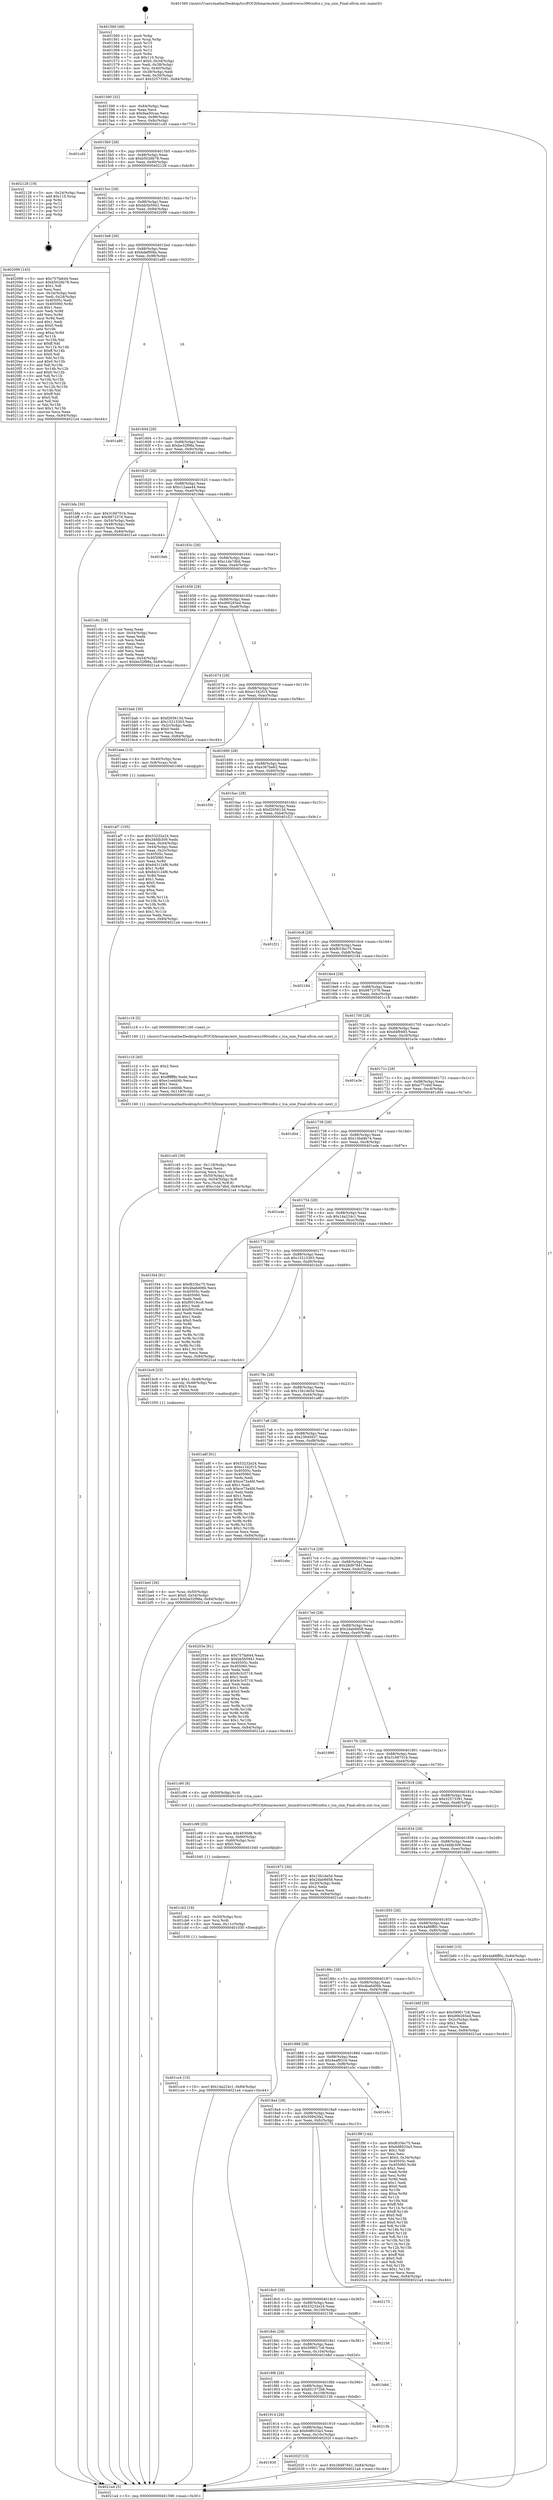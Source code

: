 digraph "0x401560" {
  label = "0x401560 (/mnt/c/Users/mathe/Desktop/tcc/POCII/binaries/extr_linuxdriverss390ciofcx.c_tca_size_Final-ollvm.out::main(0))"
  labelloc = "t"
  node[shape=record]

  Entry [label="",width=0.3,height=0.3,shape=circle,fillcolor=black,style=filled]
  "0x401590" [label="{
     0x401590 [32]\l
     | [instrs]\l
     &nbsp;&nbsp;0x401590 \<+6\>: mov -0x84(%rbp),%eax\l
     &nbsp;&nbsp;0x401596 \<+2\>: mov %eax,%ecx\l
     &nbsp;&nbsp;0x401598 \<+6\>: sub $0x9ae50cae,%ecx\l
     &nbsp;&nbsp;0x40159e \<+6\>: mov %eax,-0x88(%rbp)\l
     &nbsp;&nbsp;0x4015a4 \<+6\>: mov %ecx,-0x8c(%rbp)\l
     &nbsp;&nbsp;0x4015aa \<+6\>: je 0000000000401cd3 \<main+0x773\>\l
  }"]
  "0x401cd3" [label="{
     0x401cd3\l
  }", style=dashed]
  "0x4015b0" [label="{
     0x4015b0 [28]\l
     | [instrs]\l
     &nbsp;&nbsp;0x4015b0 \<+5\>: jmp 00000000004015b5 \<main+0x55\>\l
     &nbsp;&nbsp;0x4015b5 \<+6\>: mov -0x88(%rbp),%eax\l
     &nbsp;&nbsp;0x4015bb \<+5\>: sub $0xb5026b78,%eax\l
     &nbsp;&nbsp;0x4015c0 \<+6\>: mov %eax,-0x90(%rbp)\l
     &nbsp;&nbsp;0x4015c6 \<+6\>: je 0000000000402128 \<main+0xbc8\>\l
  }"]
  Exit [label="",width=0.3,height=0.3,shape=circle,fillcolor=black,style=filled,peripheries=2]
  "0x402128" [label="{
     0x402128 [19]\l
     | [instrs]\l
     &nbsp;&nbsp;0x402128 \<+3\>: mov -0x24(%rbp),%eax\l
     &nbsp;&nbsp;0x40212b \<+7\>: add $0x110,%rsp\l
     &nbsp;&nbsp;0x402132 \<+1\>: pop %rbx\l
     &nbsp;&nbsp;0x402133 \<+2\>: pop %r12\l
     &nbsp;&nbsp;0x402135 \<+2\>: pop %r14\l
     &nbsp;&nbsp;0x402137 \<+2\>: pop %r15\l
     &nbsp;&nbsp;0x402139 \<+1\>: pop %rbp\l
     &nbsp;&nbsp;0x40213a \<+1\>: ret\l
  }"]
  "0x4015cc" [label="{
     0x4015cc [28]\l
     | [instrs]\l
     &nbsp;&nbsp;0x4015cc \<+5\>: jmp 00000000004015d1 \<main+0x71\>\l
     &nbsp;&nbsp;0x4015d1 \<+6\>: mov -0x88(%rbp),%eax\l
     &nbsp;&nbsp;0x4015d7 \<+5\>: sub $0xbb5b5941,%eax\l
     &nbsp;&nbsp;0x4015dc \<+6\>: mov %eax,-0x94(%rbp)\l
     &nbsp;&nbsp;0x4015e2 \<+6\>: je 0000000000402099 \<main+0xb39\>\l
  }"]
  "0x401930" [label="{
     0x401930\l
  }", style=dashed]
  "0x402099" [label="{
     0x402099 [143]\l
     | [instrs]\l
     &nbsp;&nbsp;0x402099 \<+5\>: mov $0x757fa644,%eax\l
     &nbsp;&nbsp;0x40209e \<+5\>: mov $0xb5026b78,%ecx\l
     &nbsp;&nbsp;0x4020a3 \<+2\>: mov $0x1,%dl\l
     &nbsp;&nbsp;0x4020a5 \<+2\>: xor %esi,%esi\l
     &nbsp;&nbsp;0x4020a7 \<+3\>: mov -0x34(%rbp),%edi\l
     &nbsp;&nbsp;0x4020aa \<+3\>: mov %edi,-0x24(%rbp)\l
     &nbsp;&nbsp;0x4020ad \<+7\>: mov 0x40505c,%edi\l
     &nbsp;&nbsp;0x4020b4 \<+8\>: mov 0x405060,%r8d\l
     &nbsp;&nbsp;0x4020bc \<+3\>: sub $0x1,%esi\l
     &nbsp;&nbsp;0x4020bf \<+3\>: mov %edi,%r9d\l
     &nbsp;&nbsp;0x4020c2 \<+3\>: add %esi,%r9d\l
     &nbsp;&nbsp;0x4020c5 \<+4\>: imul %r9d,%edi\l
     &nbsp;&nbsp;0x4020c9 \<+3\>: and $0x1,%edi\l
     &nbsp;&nbsp;0x4020cc \<+3\>: cmp $0x0,%edi\l
     &nbsp;&nbsp;0x4020cf \<+4\>: sete %r10b\l
     &nbsp;&nbsp;0x4020d3 \<+4\>: cmp $0xa,%r8d\l
     &nbsp;&nbsp;0x4020d7 \<+4\>: setl %r11b\l
     &nbsp;&nbsp;0x4020db \<+3\>: mov %r10b,%bl\l
     &nbsp;&nbsp;0x4020de \<+3\>: xor $0xff,%bl\l
     &nbsp;&nbsp;0x4020e1 \<+3\>: mov %r11b,%r14b\l
     &nbsp;&nbsp;0x4020e4 \<+4\>: xor $0xff,%r14b\l
     &nbsp;&nbsp;0x4020e8 \<+3\>: xor $0x0,%dl\l
     &nbsp;&nbsp;0x4020eb \<+3\>: mov %bl,%r15b\l
     &nbsp;&nbsp;0x4020ee \<+4\>: and $0x0,%r15b\l
     &nbsp;&nbsp;0x4020f2 \<+3\>: and %dl,%r10b\l
     &nbsp;&nbsp;0x4020f5 \<+3\>: mov %r14b,%r12b\l
     &nbsp;&nbsp;0x4020f8 \<+4\>: and $0x0,%r12b\l
     &nbsp;&nbsp;0x4020fc \<+3\>: and %dl,%r11b\l
     &nbsp;&nbsp;0x4020ff \<+3\>: or %r10b,%r15b\l
     &nbsp;&nbsp;0x402102 \<+3\>: or %r11b,%r12b\l
     &nbsp;&nbsp;0x402105 \<+3\>: xor %r12b,%r15b\l
     &nbsp;&nbsp;0x402108 \<+3\>: or %r14b,%bl\l
     &nbsp;&nbsp;0x40210b \<+3\>: xor $0xff,%bl\l
     &nbsp;&nbsp;0x40210e \<+3\>: or $0x0,%dl\l
     &nbsp;&nbsp;0x402111 \<+2\>: and %dl,%bl\l
     &nbsp;&nbsp;0x402113 \<+3\>: or %bl,%r15b\l
     &nbsp;&nbsp;0x402116 \<+4\>: test $0x1,%r15b\l
     &nbsp;&nbsp;0x40211a \<+3\>: cmovne %ecx,%eax\l
     &nbsp;&nbsp;0x40211d \<+6\>: mov %eax,-0x84(%rbp)\l
     &nbsp;&nbsp;0x402123 \<+5\>: jmp 00000000004021a4 \<main+0xc44\>\l
  }"]
  "0x4015e8" [label="{
     0x4015e8 [28]\l
     | [instrs]\l
     &nbsp;&nbsp;0x4015e8 \<+5\>: jmp 00000000004015ed \<main+0x8d\>\l
     &nbsp;&nbsp;0x4015ed \<+6\>: mov -0x88(%rbp),%eax\l
     &nbsp;&nbsp;0x4015f3 \<+5\>: sub $0xbdef908a,%eax\l
     &nbsp;&nbsp;0x4015f8 \<+6\>: mov %eax,-0x98(%rbp)\l
     &nbsp;&nbsp;0x4015fe \<+6\>: je 0000000000401a80 \<main+0x520\>\l
  }"]
  "0x40202f" [label="{
     0x40202f [15]\l
     | [instrs]\l
     &nbsp;&nbsp;0x40202f \<+10\>: movl $0x28d97841,-0x84(%rbp)\l
     &nbsp;&nbsp;0x402039 \<+5\>: jmp 00000000004021a4 \<main+0xc44\>\l
  }"]
  "0x401a80" [label="{
     0x401a80\l
  }", style=dashed]
  "0x401604" [label="{
     0x401604 [28]\l
     | [instrs]\l
     &nbsp;&nbsp;0x401604 \<+5\>: jmp 0000000000401609 \<main+0xa9\>\l
     &nbsp;&nbsp;0x401609 \<+6\>: mov -0x88(%rbp),%eax\l
     &nbsp;&nbsp;0x40160f \<+5\>: sub $0xbe32f98a,%eax\l
     &nbsp;&nbsp;0x401614 \<+6\>: mov %eax,-0x9c(%rbp)\l
     &nbsp;&nbsp;0x40161a \<+6\>: je 0000000000401bfa \<main+0x69a\>\l
  }"]
  "0x401914" [label="{
     0x401914 [28]\l
     | [instrs]\l
     &nbsp;&nbsp;0x401914 \<+5\>: jmp 0000000000401919 \<main+0x3b9\>\l
     &nbsp;&nbsp;0x401919 \<+6\>: mov -0x88(%rbp),%eax\l
     &nbsp;&nbsp;0x40191f \<+5\>: sub $0x6d8033a3,%eax\l
     &nbsp;&nbsp;0x401924 \<+6\>: mov %eax,-0x10c(%rbp)\l
     &nbsp;&nbsp;0x40192a \<+6\>: je 000000000040202f \<main+0xacf\>\l
  }"]
  "0x401bfa" [label="{
     0x401bfa [30]\l
     | [instrs]\l
     &nbsp;&nbsp;0x401bfa \<+5\>: mov $0x3166701b,%eax\l
     &nbsp;&nbsp;0x401bff \<+5\>: mov $0x9872376,%ecx\l
     &nbsp;&nbsp;0x401c04 \<+3\>: mov -0x54(%rbp),%edx\l
     &nbsp;&nbsp;0x401c07 \<+3\>: cmp -0x48(%rbp),%edx\l
     &nbsp;&nbsp;0x401c0a \<+3\>: cmovl %ecx,%eax\l
     &nbsp;&nbsp;0x401c0d \<+6\>: mov %eax,-0x84(%rbp)\l
     &nbsp;&nbsp;0x401c13 \<+5\>: jmp 00000000004021a4 \<main+0xc44\>\l
  }"]
  "0x401620" [label="{
     0x401620 [28]\l
     | [instrs]\l
     &nbsp;&nbsp;0x401620 \<+5\>: jmp 0000000000401625 \<main+0xc5\>\l
     &nbsp;&nbsp;0x401625 \<+6\>: mov -0x88(%rbp),%eax\l
     &nbsp;&nbsp;0x40162b \<+5\>: sub $0xc12aaa44,%eax\l
     &nbsp;&nbsp;0x401630 \<+6\>: mov %eax,-0xa0(%rbp)\l
     &nbsp;&nbsp;0x401636 \<+6\>: je 00000000004019eb \<main+0x48b\>\l
  }"]
  "0x40213b" [label="{
     0x40213b\l
  }", style=dashed]
  "0x4019eb" [label="{
     0x4019eb\l
  }", style=dashed]
  "0x40163c" [label="{
     0x40163c [28]\l
     | [instrs]\l
     &nbsp;&nbsp;0x40163c \<+5\>: jmp 0000000000401641 \<main+0xe1\>\l
     &nbsp;&nbsp;0x401641 \<+6\>: mov -0x88(%rbp),%eax\l
     &nbsp;&nbsp;0x401647 \<+5\>: sub $0xc1da7dbd,%eax\l
     &nbsp;&nbsp;0x40164c \<+6\>: mov %eax,-0xa4(%rbp)\l
     &nbsp;&nbsp;0x401652 \<+6\>: je 0000000000401c6c \<main+0x70c\>\l
  }"]
  "0x4018f8" [label="{
     0x4018f8 [28]\l
     | [instrs]\l
     &nbsp;&nbsp;0x4018f8 \<+5\>: jmp 00000000004018fd \<main+0x39d\>\l
     &nbsp;&nbsp;0x4018fd \<+6\>: mov -0x88(%rbp),%eax\l
     &nbsp;&nbsp;0x401903 \<+5\>: sub $0x651572b6,%eax\l
     &nbsp;&nbsp;0x401908 \<+6\>: mov %eax,-0x108(%rbp)\l
     &nbsp;&nbsp;0x40190e \<+6\>: je 000000000040213b \<main+0xbdb\>\l
  }"]
  "0x401c6c" [label="{
     0x401c6c [36]\l
     | [instrs]\l
     &nbsp;&nbsp;0x401c6c \<+2\>: xor %eax,%eax\l
     &nbsp;&nbsp;0x401c6e \<+3\>: mov -0x54(%rbp),%ecx\l
     &nbsp;&nbsp;0x401c71 \<+2\>: mov %eax,%edx\l
     &nbsp;&nbsp;0x401c73 \<+2\>: sub %ecx,%edx\l
     &nbsp;&nbsp;0x401c75 \<+2\>: mov %eax,%ecx\l
     &nbsp;&nbsp;0x401c77 \<+3\>: sub $0x1,%ecx\l
     &nbsp;&nbsp;0x401c7a \<+2\>: add %ecx,%edx\l
     &nbsp;&nbsp;0x401c7c \<+2\>: sub %edx,%eax\l
     &nbsp;&nbsp;0x401c7e \<+3\>: mov %eax,-0x54(%rbp)\l
     &nbsp;&nbsp;0x401c81 \<+10\>: movl $0xbe32f98a,-0x84(%rbp)\l
     &nbsp;&nbsp;0x401c8b \<+5\>: jmp 00000000004021a4 \<main+0xc44\>\l
  }"]
  "0x401658" [label="{
     0x401658 [28]\l
     | [instrs]\l
     &nbsp;&nbsp;0x401658 \<+5\>: jmp 000000000040165d \<main+0xfd\>\l
     &nbsp;&nbsp;0x40165d \<+6\>: mov -0x88(%rbp),%eax\l
     &nbsp;&nbsp;0x401663 \<+5\>: sub $0xd66265ed,%eax\l
     &nbsp;&nbsp;0x401668 \<+6\>: mov %eax,-0xa8(%rbp)\l
     &nbsp;&nbsp;0x40166e \<+6\>: je 0000000000401bab \<main+0x64b\>\l
  }"]
  "0x401b8d" [label="{
     0x401b8d\l
  }", style=dashed]
  "0x401bab" [label="{
     0x401bab [30]\l
     | [instrs]\l
     &nbsp;&nbsp;0x401bab \<+5\>: mov $0xf265613d,%eax\l
     &nbsp;&nbsp;0x401bb0 \<+5\>: mov $0x15215303,%ecx\l
     &nbsp;&nbsp;0x401bb5 \<+3\>: mov -0x2c(%rbp),%edx\l
     &nbsp;&nbsp;0x401bb8 \<+3\>: cmp $0x0,%edx\l
     &nbsp;&nbsp;0x401bbb \<+3\>: cmove %ecx,%eax\l
     &nbsp;&nbsp;0x401bbe \<+6\>: mov %eax,-0x84(%rbp)\l
     &nbsp;&nbsp;0x401bc4 \<+5\>: jmp 00000000004021a4 \<main+0xc44\>\l
  }"]
  "0x401674" [label="{
     0x401674 [28]\l
     | [instrs]\l
     &nbsp;&nbsp;0x401674 \<+5\>: jmp 0000000000401679 \<main+0x119\>\l
     &nbsp;&nbsp;0x401679 \<+6\>: mov -0x88(%rbp),%eax\l
     &nbsp;&nbsp;0x40167f \<+5\>: sub $0xe1342f15,%eax\l
     &nbsp;&nbsp;0x401684 \<+6\>: mov %eax,-0xac(%rbp)\l
     &nbsp;&nbsp;0x40168a \<+6\>: je 0000000000401aea \<main+0x58a\>\l
  }"]
  "0x4018dc" [label="{
     0x4018dc [28]\l
     | [instrs]\l
     &nbsp;&nbsp;0x4018dc \<+5\>: jmp 00000000004018e1 \<main+0x381\>\l
     &nbsp;&nbsp;0x4018e1 \<+6\>: mov -0x88(%rbp),%eax\l
     &nbsp;&nbsp;0x4018e7 \<+5\>: sub $0x599017c8,%eax\l
     &nbsp;&nbsp;0x4018ec \<+6\>: mov %eax,-0x104(%rbp)\l
     &nbsp;&nbsp;0x4018f2 \<+6\>: je 0000000000401b8d \<main+0x62d\>\l
  }"]
  "0x401aea" [label="{
     0x401aea [13]\l
     | [instrs]\l
     &nbsp;&nbsp;0x401aea \<+4\>: mov -0x40(%rbp),%rax\l
     &nbsp;&nbsp;0x401aee \<+4\>: mov 0x8(%rax),%rdi\l
     &nbsp;&nbsp;0x401af2 \<+5\>: call 0000000000401060 \<atoi@plt\>\l
     | [calls]\l
     &nbsp;&nbsp;0x401060 \{1\} (unknown)\l
  }"]
  "0x401690" [label="{
     0x401690 [28]\l
     | [instrs]\l
     &nbsp;&nbsp;0x401690 \<+5\>: jmp 0000000000401695 \<main+0x135\>\l
     &nbsp;&nbsp;0x401695 \<+6\>: mov -0x88(%rbp),%eax\l
     &nbsp;&nbsp;0x40169b \<+5\>: sub $0xe367be62,%eax\l
     &nbsp;&nbsp;0x4016a0 \<+6\>: mov %eax,-0xb0(%rbp)\l
     &nbsp;&nbsp;0x4016a6 \<+6\>: je 0000000000401f30 \<main+0x9d0\>\l
  }"]
  "0x402156" [label="{
     0x402156\l
  }", style=dashed]
  "0x401f30" [label="{
     0x401f30\l
  }", style=dashed]
  "0x4016ac" [label="{
     0x4016ac [28]\l
     | [instrs]\l
     &nbsp;&nbsp;0x4016ac \<+5\>: jmp 00000000004016b1 \<main+0x151\>\l
     &nbsp;&nbsp;0x4016b1 \<+6\>: mov -0x88(%rbp),%eax\l
     &nbsp;&nbsp;0x4016b7 \<+5\>: sub $0xf265613d,%eax\l
     &nbsp;&nbsp;0x4016bc \<+6\>: mov %eax,-0xb4(%rbp)\l
     &nbsp;&nbsp;0x4016c2 \<+6\>: je 0000000000401f21 \<main+0x9c1\>\l
  }"]
  "0x4018c0" [label="{
     0x4018c0 [28]\l
     | [instrs]\l
     &nbsp;&nbsp;0x4018c0 \<+5\>: jmp 00000000004018c5 \<main+0x365\>\l
     &nbsp;&nbsp;0x4018c5 \<+6\>: mov -0x88(%rbp),%eax\l
     &nbsp;&nbsp;0x4018cb \<+5\>: sub $0x53232e24,%eax\l
     &nbsp;&nbsp;0x4018d0 \<+6\>: mov %eax,-0x100(%rbp)\l
     &nbsp;&nbsp;0x4018d6 \<+6\>: je 0000000000402156 \<main+0xbf6\>\l
  }"]
  "0x401f21" [label="{
     0x401f21\l
  }", style=dashed]
  "0x4016c8" [label="{
     0x4016c8 [28]\l
     | [instrs]\l
     &nbsp;&nbsp;0x4016c8 \<+5\>: jmp 00000000004016cd \<main+0x16d\>\l
     &nbsp;&nbsp;0x4016cd \<+6\>: mov -0x88(%rbp),%eax\l
     &nbsp;&nbsp;0x4016d3 \<+5\>: sub $0xf633bc75,%eax\l
     &nbsp;&nbsp;0x4016d8 \<+6\>: mov %eax,-0xb8(%rbp)\l
     &nbsp;&nbsp;0x4016de \<+6\>: je 0000000000402184 \<main+0xc24\>\l
  }"]
  "0x402175" [label="{
     0x402175\l
  }", style=dashed]
  "0x402184" [label="{
     0x402184\l
  }", style=dashed]
  "0x4016e4" [label="{
     0x4016e4 [28]\l
     | [instrs]\l
     &nbsp;&nbsp;0x4016e4 \<+5\>: jmp 00000000004016e9 \<main+0x189\>\l
     &nbsp;&nbsp;0x4016e9 \<+6\>: mov -0x88(%rbp),%eax\l
     &nbsp;&nbsp;0x4016ef \<+5\>: sub $0x9872376,%eax\l
     &nbsp;&nbsp;0x4016f4 \<+6\>: mov %eax,-0xbc(%rbp)\l
     &nbsp;&nbsp;0x4016fa \<+6\>: je 0000000000401c18 \<main+0x6b8\>\l
  }"]
  "0x4018a4" [label="{
     0x4018a4 [28]\l
     | [instrs]\l
     &nbsp;&nbsp;0x4018a4 \<+5\>: jmp 00000000004018a9 \<main+0x349\>\l
     &nbsp;&nbsp;0x4018a9 \<+6\>: mov -0x88(%rbp),%eax\l
     &nbsp;&nbsp;0x4018af \<+5\>: sub $0x50942fa2,%eax\l
     &nbsp;&nbsp;0x4018b4 \<+6\>: mov %eax,-0xfc(%rbp)\l
     &nbsp;&nbsp;0x4018ba \<+6\>: je 0000000000402175 \<main+0xc15\>\l
  }"]
  "0x401c18" [label="{
     0x401c18 [5]\l
     | [instrs]\l
     &nbsp;&nbsp;0x401c18 \<+5\>: call 0000000000401160 \<next_i\>\l
     | [calls]\l
     &nbsp;&nbsp;0x401160 \{1\} (/mnt/c/Users/mathe/Desktop/tcc/POCII/binaries/extr_linuxdriverss390ciofcx.c_tca_size_Final-ollvm.out::next_i)\l
  }"]
  "0x401700" [label="{
     0x401700 [28]\l
     | [instrs]\l
     &nbsp;&nbsp;0x401700 \<+5\>: jmp 0000000000401705 \<main+0x1a5\>\l
     &nbsp;&nbsp;0x401705 \<+6\>: mov -0x88(%rbp),%eax\l
     &nbsp;&nbsp;0x40170b \<+5\>: sub $0xd4f9493,%eax\l
     &nbsp;&nbsp;0x401710 \<+6\>: mov %eax,-0xc0(%rbp)\l
     &nbsp;&nbsp;0x401716 \<+6\>: je 0000000000401e3e \<main+0x8de\>\l
  }"]
  "0x401e5c" [label="{
     0x401e5c\l
  }", style=dashed]
  "0x401e3e" [label="{
     0x401e3e\l
  }", style=dashed]
  "0x40171c" [label="{
     0x40171c [28]\l
     | [instrs]\l
     &nbsp;&nbsp;0x40171c \<+5\>: jmp 0000000000401721 \<main+0x1c1\>\l
     &nbsp;&nbsp;0x401721 \<+6\>: mov -0x88(%rbp),%eax\l
     &nbsp;&nbsp;0x401727 \<+5\>: sub $0xe77c4bf,%eax\l
     &nbsp;&nbsp;0x40172c \<+6\>: mov %eax,-0xc4(%rbp)\l
     &nbsp;&nbsp;0x401732 \<+6\>: je 0000000000401d04 \<main+0x7a4\>\l
  }"]
  "0x401888" [label="{
     0x401888 [28]\l
     | [instrs]\l
     &nbsp;&nbsp;0x401888 \<+5\>: jmp 000000000040188d \<main+0x32d\>\l
     &nbsp;&nbsp;0x40188d \<+6\>: mov -0x88(%rbp),%eax\l
     &nbsp;&nbsp;0x401893 \<+5\>: sub $0x4eaf9316,%eax\l
     &nbsp;&nbsp;0x401898 \<+6\>: mov %eax,-0xf8(%rbp)\l
     &nbsp;&nbsp;0x40189e \<+6\>: je 0000000000401e5c \<main+0x8fc\>\l
  }"]
  "0x401d04" [label="{
     0x401d04\l
  }", style=dashed]
  "0x401738" [label="{
     0x401738 [28]\l
     | [instrs]\l
     &nbsp;&nbsp;0x401738 \<+5\>: jmp 000000000040173d \<main+0x1dd\>\l
     &nbsp;&nbsp;0x40173d \<+6\>: mov -0x88(%rbp),%eax\l
     &nbsp;&nbsp;0x401743 \<+5\>: sub $0x13bd4b74,%eax\l
     &nbsp;&nbsp;0x401748 \<+6\>: mov %eax,-0xc8(%rbp)\l
     &nbsp;&nbsp;0x40174e \<+6\>: je 0000000000401ede \<main+0x97e\>\l
  }"]
  "0x401f9f" [label="{
     0x401f9f [144]\l
     | [instrs]\l
     &nbsp;&nbsp;0x401f9f \<+5\>: mov $0xf633bc75,%eax\l
     &nbsp;&nbsp;0x401fa4 \<+5\>: mov $0x6d8033a3,%ecx\l
     &nbsp;&nbsp;0x401fa9 \<+2\>: mov $0x1,%dl\l
     &nbsp;&nbsp;0x401fab \<+2\>: xor %esi,%esi\l
     &nbsp;&nbsp;0x401fad \<+7\>: movl $0x0,-0x34(%rbp)\l
     &nbsp;&nbsp;0x401fb4 \<+7\>: mov 0x40505c,%edi\l
     &nbsp;&nbsp;0x401fbb \<+8\>: mov 0x405060,%r8d\l
     &nbsp;&nbsp;0x401fc3 \<+3\>: sub $0x1,%esi\l
     &nbsp;&nbsp;0x401fc6 \<+3\>: mov %edi,%r9d\l
     &nbsp;&nbsp;0x401fc9 \<+3\>: add %esi,%r9d\l
     &nbsp;&nbsp;0x401fcc \<+4\>: imul %r9d,%edi\l
     &nbsp;&nbsp;0x401fd0 \<+3\>: and $0x1,%edi\l
     &nbsp;&nbsp;0x401fd3 \<+3\>: cmp $0x0,%edi\l
     &nbsp;&nbsp;0x401fd6 \<+4\>: sete %r10b\l
     &nbsp;&nbsp;0x401fda \<+4\>: cmp $0xa,%r8d\l
     &nbsp;&nbsp;0x401fde \<+4\>: setl %r11b\l
     &nbsp;&nbsp;0x401fe2 \<+3\>: mov %r10b,%bl\l
     &nbsp;&nbsp;0x401fe5 \<+3\>: xor $0xff,%bl\l
     &nbsp;&nbsp;0x401fe8 \<+3\>: mov %r11b,%r14b\l
     &nbsp;&nbsp;0x401feb \<+4\>: xor $0xff,%r14b\l
     &nbsp;&nbsp;0x401fef \<+3\>: xor $0x0,%dl\l
     &nbsp;&nbsp;0x401ff2 \<+3\>: mov %bl,%r15b\l
     &nbsp;&nbsp;0x401ff5 \<+4\>: and $0x0,%r15b\l
     &nbsp;&nbsp;0x401ff9 \<+3\>: and %dl,%r10b\l
     &nbsp;&nbsp;0x401ffc \<+3\>: mov %r14b,%r12b\l
     &nbsp;&nbsp;0x401fff \<+4\>: and $0x0,%r12b\l
     &nbsp;&nbsp;0x402003 \<+3\>: and %dl,%r11b\l
     &nbsp;&nbsp;0x402006 \<+3\>: or %r10b,%r15b\l
     &nbsp;&nbsp;0x402009 \<+3\>: or %r11b,%r12b\l
     &nbsp;&nbsp;0x40200c \<+3\>: xor %r12b,%r15b\l
     &nbsp;&nbsp;0x40200f \<+3\>: or %r14b,%bl\l
     &nbsp;&nbsp;0x402012 \<+3\>: xor $0xff,%bl\l
     &nbsp;&nbsp;0x402015 \<+3\>: or $0x0,%dl\l
     &nbsp;&nbsp;0x402018 \<+2\>: and %dl,%bl\l
     &nbsp;&nbsp;0x40201a \<+3\>: or %bl,%r15b\l
     &nbsp;&nbsp;0x40201d \<+4\>: test $0x1,%r15b\l
     &nbsp;&nbsp;0x402021 \<+3\>: cmovne %ecx,%eax\l
     &nbsp;&nbsp;0x402024 \<+6\>: mov %eax,-0x84(%rbp)\l
     &nbsp;&nbsp;0x40202a \<+5\>: jmp 00000000004021a4 \<main+0xc44\>\l
  }"]
  "0x401ede" [label="{
     0x401ede\l
  }", style=dashed]
  "0x401754" [label="{
     0x401754 [28]\l
     | [instrs]\l
     &nbsp;&nbsp;0x401754 \<+5\>: jmp 0000000000401759 \<main+0x1f9\>\l
     &nbsp;&nbsp;0x401759 \<+6\>: mov -0x88(%rbp),%eax\l
     &nbsp;&nbsp;0x40175f \<+5\>: sub $0x14a224c1,%eax\l
     &nbsp;&nbsp;0x401764 \<+6\>: mov %eax,-0xcc(%rbp)\l
     &nbsp;&nbsp;0x40176a \<+6\>: je 0000000000401f44 \<main+0x9e4\>\l
  }"]
  "0x401cc4" [label="{
     0x401cc4 [15]\l
     | [instrs]\l
     &nbsp;&nbsp;0x401cc4 \<+10\>: movl $0x14a224c1,-0x84(%rbp)\l
     &nbsp;&nbsp;0x401cce \<+5\>: jmp 00000000004021a4 \<main+0xc44\>\l
  }"]
  "0x401f44" [label="{
     0x401f44 [91]\l
     | [instrs]\l
     &nbsp;&nbsp;0x401f44 \<+5\>: mov $0xf633bc75,%eax\l
     &nbsp;&nbsp;0x401f49 \<+5\>: mov $0x4ba6d06b,%ecx\l
     &nbsp;&nbsp;0x401f4e \<+7\>: mov 0x40505c,%edx\l
     &nbsp;&nbsp;0x401f55 \<+7\>: mov 0x405060,%esi\l
     &nbsp;&nbsp;0x401f5c \<+2\>: mov %edx,%edi\l
     &nbsp;&nbsp;0x401f5e \<+6\>: sub $0xf0019cc8,%edi\l
     &nbsp;&nbsp;0x401f64 \<+3\>: sub $0x1,%edi\l
     &nbsp;&nbsp;0x401f67 \<+6\>: add $0xf0019cc8,%edi\l
     &nbsp;&nbsp;0x401f6d \<+3\>: imul %edi,%edx\l
     &nbsp;&nbsp;0x401f70 \<+3\>: and $0x1,%edx\l
     &nbsp;&nbsp;0x401f73 \<+3\>: cmp $0x0,%edx\l
     &nbsp;&nbsp;0x401f76 \<+4\>: sete %r8b\l
     &nbsp;&nbsp;0x401f7a \<+3\>: cmp $0xa,%esi\l
     &nbsp;&nbsp;0x401f7d \<+4\>: setl %r9b\l
     &nbsp;&nbsp;0x401f81 \<+3\>: mov %r8b,%r10b\l
     &nbsp;&nbsp;0x401f84 \<+3\>: and %r9b,%r10b\l
     &nbsp;&nbsp;0x401f87 \<+3\>: xor %r9b,%r8b\l
     &nbsp;&nbsp;0x401f8a \<+3\>: or %r8b,%r10b\l
     &nbsp;&nbsp;0x401f8d \<+4\>: test $0x1,%r10b\l
     &nbsp;&nbsp;0x401f91 \<+3\>: cmovne %ecx,%eax\l
     &nbsp;&nbsp;0x401f94 \<+6\>: mov %eax,-0x84(%rbp)\l
     &nbsp;&nbsp;0x401f9a \<+5\>: jmp 00000000004021a4 \<main+0xc44\>\l
  }"]
  "0x401770" [label="{
     0x401770 [28]\l
     | [instrs]\l
     &nbsp;&nbsp;0x401770 \<+5\>: jmp 0000000000401775 \<main+0x215\>\l
     &nbsp;&nbsp;0x401775 \<+6\>: mov -0x88(%rbp),%eax\l
     &nbsp;&nbsp;0x40177b \<+5\>: sub $0x15215303,%eax\l
     &nbsp;&nbsp;0x401780 \<+6\>: mov %eax,-0xd0(%rbp)\l
     &nbsp;&nbsp;0x401786 \<+6\>: je 0000000000401bc9 \<main+0x669\>\l
  }"]
  "0x401cb2" [label="{
     0x401cb2 [18]\l
     | [instrs]\l
     &nbsp;&nbsp;0x401cb2 \<+4\>: mov -0x50(%rbp),%rsi\l
     &nbsp;&nbsp;0x401cb6 \<+3\>: mov %rsi,%rdi\l
     &nbsp;&nbsp;0x401cb9 \<+6\>: mov %eax,-0x11c(%rbp)\l
     &nbsp;&nbsp;0x401cbf \<+5\>: call 0000000000401030 \<free@plt\>\l
     | [calls]\l
     &nbsp;&nbsp;0x401030 \{1\} (unknown)\l
  }"]
  "0x401bc9" [label="{
     0x401bc9 [23]\l
     | [instrs]\l
     &nbsp;&nbsp;0x401bc9 \<+7\>: movl $0x1,-0x48(%rbp)\l
     &nbsp;&nbsp;0x401bd0 \<+4\>: movslq -0x48(%rbp),%rax\l
     &nbsp;&nbsp;0x401bd4 \<+4\>: shl $0x3,%rax\l
     &nbsp;&nbsp;0x401bd8 \<+3\>: mov %rax,%rdi\l
     &nbsp;&nbsp;0x401bdb \<+5\>: call 0000000000401050 \<malloc@plt\>\l
     | [calls]\l
     &nbsp;&nbsp;0x401050 \{1\} (unknown)\l
  }"]
  "0x40178c" [label="{
     0x40178c [28]\l
     | [instrs]\l
     &nbsp;&nbsp;0x40178c \<+5\>: jmp 0000000000401791 \<main+0x231\>\l
     &nbsp;&nbsp;0x401791 \<+6\>: mov -0x88(%rbp),%eax\l
     &nbsp;&nbsp;0x401797 \<+5\>: sub $0x15b1de5d,%eax\l
     &nbsp;&nbsp;0x40179c \<+6\>: mov %eax,-0xd4(%rbp)\l
     &nbsp;&nbsp;0x4017a2 \<+6\>: je 0000000000401a8f \<main+0x52f\>\l
  }"]
  "0x401c99" [label="{
     0x401c99 [25]\l
     | [instrs]\l
     &nbsp;&nbsp;0x401c99 \<+10\>: movabs $0x4030d6,%rdi\l
     &nbsp;&nbsp;0x401ca3 \<+4\>: mov %rax,-0x60(%rbp)\l
     &nbsp;&nbsp;0x401ca7 \<+4\>: mov -0x60(%rbp),%rsi\l
     &nbsp;&nbsp;0x401cab \<+2\>: mov $0x0,%al\l
     &nbsp;&nbsp;0x401cad \<+5\>: call 0000000000401040 \<printf@plt\>\l
     | [calls]\l
     &nbsp;&nbsp;0x401040 \{1\} (unknown)\l
  }"]
  "0x401a8f" [label="{
     0x401a8f [91]\l
     | [instrs]\l
     &nbsp;&nbsp;0x401a8f \<+5\>: mov $0x53232e24,%eax\l
     &nbsp;&nbsp;0x401a94 \<+5\>: mov $0xe1342f15,%ecx\l
     &nbsp;&nbsp;0x401a99 \<+7\>: mov 0x40505c,%edx\l
     &nbsp;&nbsp;0x401aa0 \<+7\>: mov 0x405060,%esi\l
     &nbsp;&nbsp;0x401aa7 \<+2\>: mov %edx,%edi\l
     &nbsp;&nbsp;0x401aa9 \<+6\>: add $0xce73a4fd,%edi\l
     &nbsp;&nbsp;0x401aaf \<+3\>: sub $0x1,%edi\l
     &nbsp;&nbsp;0x401ab2 \<+6\>: sub $0xce73a4fd,%edi\l
     &nbsp;&nbsp;0x401ab8 \<+3\>: imul %edi,%edx\l
     &nbsp;&nbsp;0x401abb \<+3\>: and $0x1,%edx\l
     &nbsp;&nbsp;0x401abe \<+3\>: cmp $0x0,%edx\l
     &nbsp;&nbsp;0x401ac1 \<+4\>: sete %r8b\l
     &nbsp;&nbsp;0x401ac5 \<+3\>: cmp $0xa,%esi\l
     &nbsp;&nbsp;0x401ac8 \<+4\>: setl %r9b\l
     &nbsp;&nbsp;0x401acc \<+3\>: mov %r8b,%r10b\l
     &nbsp;&nbsp;0x401acf \<+3\>: and %r9b,%r10b\l
     &nbsp;&nbsp;0x401ad2 \<+3\>: xor %r9b,%r8b\l
     &nbsp;&nbsp;0x401ad5 \<+3\>: or %r8b,%r10b\l
     &nbsp;&nbsp;0x401ad8 \<+4\>: test $0x1,%r10b\l
     &nbsp;&nbsp;0x401adc \<+3\>: cmovne %ecx,%eax\l
     &nbsp;&nbsp;0x401adf \<+6\>: mov %eax,-0x84(%rbp)\l
     &nbsp;&nbsp;0x401ae5 \<+5\>: jmp 00000000004021a4 \<main+0xc44\>\l
  }"]
  "0x4017a8" [label="{
     0x4017a8 [28]\l
     | [instrs]\l
     &nbsp;&nbsp;0x4017a8 \<+5\>: jmp 00000000004017ad \<main+0x24d\>\l
     &nbsp;&nbsp;0x4017ad \<+6\>: mov -0x88(%rbp),%eax\l
     &nbsp;&nbsp;0x4017b3 \<+5\>: sub $0x23840d37,%eax\l
     &nbsp;&nbsp;0x4017b8 \<+6\>: mov %eax,-0xd8(%rbp)\l
     &nbsp;&nbsp;0x4017be \<+6\>: je 0000000000401ebc \<main+0x95c\>\l
  }"]
  "0x401c45" [label="{
     0x401c45 [39]\l
     | [instrs]\l
     &nbsp;&nbsp;0x401c45 \<+6\>: mov -0x118(%rbp),%ecx\l
     &nbsp;&nbsp;0x401c4b \<+3\>: imul %eax,%ecx\l
     &nbsp;&nbsp;0x401c4e \<+3\>: movslq %ecx,%rsi\l
     &nbsp;&nbsp;0x401c51 \<+4\>: mov -0x50(%rbp),%rdi\l
     &nbsp;&nbsp;0x401c55 \<+4\>: movslq -0x54(%rbp),%r8\l
     &nbsp;&nbsp;0x401c59 \<+4\>: mov %rsi,(%rdi,%r8,8)\l
     &nbsp;&nbsp;0x401c5d \<+10\>: movl $0xc1da7dbd,-0x84(%rbp)\l
     &nbsp;&nbsp;0x401c67 \<+5\>: jmp 00000000004021a4 \<main+0xc44\>\l
  }"]
  "0x401ebc" [label="{
     0x401ebc\l
  }", style=dashed]
  "0x4017c4" [label="{
     0x4017c4 [28]\l
     | [instrs]\l
     &nbsp;&nbsp;0x4017c4 \<+5\>: jmp 00000000004017c9 \<main+0x269\>\l
     &nbsp;&nbsp;0x4017c9 \<+6\>: mov -0x88(%rbp),%eax\l
     &nbsp;&nbsp;0x4017cf \<+5\>: sub $0x28d97841,%eax\l
     &nbsp;&nbsp;0x4017d4 \<+6\>: mov %eax,-0xdc(%rbp)\l
     &nbsp;&nbsp;0x4017da \<+6\>: je 000000000040203e \<main+0xade\>\l
  }"]
  "0x401c1d" [label="{
     0x401c1d [40]\l
     | [instrs]\l
     &nbsp;&nbsp;0x401c1d \<+5\>: mov $0x2,%ecx\l
     &nbsp;&nbsp;0x401c22 \<+1\>: cltd\l
     &nbsp;&nbsp;0x401c23 \<+2\>: idiv %ecx\l
     &nbsp;&nbsp;0x401c25 \<+6\>: imul $0xfffffffe,%edx,%ecx\l
     &nbsp;&nbsp;0x401c2b \<+6\>: sub $0xe1cedd4b,%ecx\l
     &nbsp;&nbsp;0x401c31 \<+3\>: add $0x1,%ecx\l
     &nbsp;&nbsp;0x401c34 \<+6\>: add $0xe1cedd4b,%ecx\l
     &nbsp;&nbsp;0x401c3a \<+6\>: mov %ecx,-0x118(%rbp)\l
     &nbsp;&nbsp;0x401c40 \<+5\>: call 0000000000401160 \<next_i\>\l
     | [calls]\l
     &nbsp;&nbsp;0x401160 \{1\} (/mnt/c/Users/mathe/Desktop/tcc/POCII/binaries/extr_linuxdriverss390ciofcx.c_tca_size_Final-ollvm.out::next_i)\l
  }"]
  "0x40203e" [label="{
     0x40203e [91]\l
     | [instrs]\l
     &nbsp;&nbsp;0x40203e \<+5\>: mov $0x757fa644,%eax\l
     &nbsp;&nbsp;0x402043 \<+5\>: mov $0xbb5b5941,%ecx\l
     &nbsp;&nbsp;0x402048 \<+7\>: mov 0x40505c,%edx\l
     &nbsp;&nbsp;0x40204f \<+7\>: mov 0x405060,%esi\l
     &nbsp;&nbsp;0x402056 \<+2\>: mov %edx,%edi\l
     &nbsp;&nbsp;0x402058 \<+6\>: sub $0x9c3c5716,%edi\l
     &nbsp;&nbsp;0x40205e \<+3\>: sub $0x1,%edi\l
     &nbsp;&nbsp;0x402061 \<+6\>: add $0x9c3c5716,%edi\l
     &nbsp;&nbsp;0x402067 \<+3\>: imul %edi,%edx\l
     &nbsp;&nbsp;0x40206a \<+3\>: and $0x1,%edx\l
     &nbsp;&nbsp;0x40206d \<+3\>: cmp $0x0,%edx\l
     &nbsp;&nbsp;0x402070 \<+4\>: sete %r8b\l
     &nbsp;&nbsp;0x402074 \<+3\>: cmp $0xa,%esi\l
     &nbsp;&nbsp;0x402077 \<+4\>: setl %r9b\l
     &nbsp;&nbsp;0x40207b \<+3\>: mov %r8b,%r10b\l
     &nbsp;&nbsp;0x40207e \<+3\>: and %r9b,%r10b\l
     &nbsp;&nbsp;0x402081 \<+3\>: xor %r9b,%r8b\l
     &nbsp;&nbsp;0x402084 \<+3\>: or %r8b,%r10b\l
     &nbsp;&nbsp;0x402087 \<+4\>: test $0x1,%r10b\l
     &nbsp;&nbsp;0x40208b \<+3\>: cmovne %ecx,%eax\l
     &nbsp;&nbsp;0x40208e \<+6\>: mov %eax,-0x84(%rbp)\l
     &nbsp;&nbsp;0x402094 \<+5\>: jmp 00000000004021a4 \<main+0xc44\>\l
  }"]
  "0x4017e0" [label="{
     0x4017e0 [28]\l
     | [instrs]\l
     &nbsp;&nbsp;0x4017e0 \<+5\>: jmp 00000000004017e5 \<main+0x285\>\l
     &nbsp;&nbsp;0x4017e5 \<+6\>: mov -0x88(%rbp),%eax\l
     &nbsp;&nbsp;0x4017eb \<+5\>: sub $0x2dab9d58,%eax\l
     &nbsp;&nbsp;0x4017f0 \<+6\>: mov %eax,-0xe0(%rbp)\l
     &nbsp;&nbsp;0x4017f6 \<+6\>: je 0000000000401990 \<main+0x430\>\l
  }"]
  "0x401be0" [label="{
     0x401be0 [26]\l
     | [instrs]\l
     &nbsp;&nbsp;0x401be0 \<+4\>: mov %rax,-0x50(%rbp)\l
     &nbsp;&nbsp;0x401be4 \<+7\>: movl $0x0,-0x54(%rbp)\l
     &nbsp;&nbsp;0x401beb \<+10\>: movl $0xbe32f98a,-0x84(%rbp)\l
     &nbsp;&nbsp;0x401bf5 \<+5\>: jmp 00000000004021a4 \<main+0xc44\>\l
  }"]
  "0x401990" [label="{
     0x401990\l
  }", style=dashed]
  "0x4017fc" [label="{
     0x4017fc [28]\l
     | [instrs]\l
     &nbsp;&nbsp;0x4017fc \<+5\>: jmp 0000000000401801 \<main+0x2a1\>\l
     &nbsp;&nbsp;0x401801 \<+6\>: mov -0x88(%rbp),%eax\l
     &nbsp;&nbsp;0x401807 \<+5\>: sub $0x3166701b,%eax\l
     &nbsp;&nbsp;0x40180c \<+6\>: mov %eax,-0xe4(%rbp)\l
     &nbsp;&nbsp;0x401812 \<+6\>: je 0000000000401c90 \<main+0x730\>\l
  }"]
  "0x40186c" [label="{
     0x40186c [28]\l
     | [instrs]\l
     &nbsp;&nbsp;0x40186c \<+5\>: jmp 0000000000401871 \<main+0x311\>\l
     &nbsp;&nbsp;0x401871 \<+6\>: mov -0x88(%rbp),%eax\l
     &nbsp;&nbsp;0x401877 \<+5\>: sub $0x4ba6d06b,%eax\l
     &nbsp;&nbsp;0x40187c \<+6\>: mov %eax,-0xf4(%rbp)\l
     &nbsp;&nbsp;0x401882 \<+6\>: je 0000000000401f9f \<main+0xa3f\>\l
  }"]
  "0x401c90" [label="{
     0x401c90 [9]\l
     | [instrs]\l
     &nbsp;&nbsp;0x401c90 \<+4\>: mov -0x50(%rbp),%rdi\l
     &nbsp;&nbsp;0x401c94 \<+5\>: call 00000000004013c0 \<tca_size\>\l
     | [calls]\l
     &nbsp;&nbsp;0x4013c0 \{1\} (/mnt/c/Users/mathe/Desktop/tcc/POCII/binaries/extr_linuxdriverss390ciofcx.c_tca_size_Final-ollvm.out::tca_size)\l
  }"]
  "0x401818" [label="{
     0x401818 [28]\l
     | [instrs]\l
     &nbsp;&nbsp;0x401818 \<+5\>: jmp 000000000040181d \<main+0x2bd\>\l
     &nbsp;&nbsp;0x40181d \<+6\>: mov -0x88(%rbp),%eax\l
     &nbsp;&nbsp;0x401823 \<+5\>: sub $0x32573391,%eax\l
     &nbsp;&nbsp;0x401828 \<+6\>: mov %eax,-0xe8(%rbp)\l
     &nbsp;&nbsp;0x40182e \<+6\>: je 0000000000401972 \<main+0x412\>\l
  }"]
  "0x401b6f" [label="{
     0x401b6f [30]\l
     | [instrs]\l
     &nbsp;&nbsp;0x401b6f \<+5\>: mov $0x599017c8,%eax\l
     &nbsp;&nbsp;0x401b74 \<+5\>: mov $0xd66265ed,%ecx\l
     &nbsp;&nbsp;0x401b79 \<+3\>: mov -0x2c(%rbp),%edx\l
     &nbsp;&nbsp;0x401b7c \<+3\>: cmp $0x1,%edx\l
     &nbsp;&nbsp;0x401b7f \<+3\>: cmovl %ecx,%eax\l
     &nbsp;&nbsp;0x401b82 \<+6\>: mov %eax,-0x84(%rbp)\l
     &nbsp;&nbsp;0x401b88 \<+5\>: jmp 00000000004021a4 \<main+0xc44\>\l
  }"]
  "0x401972" [label="{
     0x401972 [30]\l
     | [instrs]\l
     &nbsp;&nbsp;0x401972 \<+5\>: mov $0x15b1de5d,%eax\l
     &nbsp;&nbsp;0x401977 \<+5\>: mov $0x2dab9d58,%ecx\l
     &nbsp;&nbsp;0x40197c \<+3\>: mov -0x30(%rbp),%edx\l
     &nbsp;&nbsp;0x40197f \<+3\>: cmp $0x2,%edx\l
     &nbsp;&nbsp;0x401982 \<+3\>: cmovne %ecx,%eax\l
     &nbsp;&nbsp;0x401985 \<+6\>: mov %eax,-0x84(%rbp)\l
     &nbsp;&nbsp;0x40198b \<+5\>: jmp 00000000004021a4 \<main+0xc44\>\l
  }"]
  "0x401834" [label="{
     0x401834 [28]\l
     | [instrs]\l
     &nbsp;&nbsp;0x401834 \<+5\>: jmp 0000000000401839 \<main+0x2d9\>\l
     &nbsp;&nbsp;0x401839 \<+6\>: mov -0x88(%rbp),%eax\l
     &nbsp;&nbsp;0x40183f \<+5\>: sub $0x34fdb309,%eax\l
     &nbsp;&nbsp;0x401844 \<+6\>: mov %eax,-0xec(%rbp)\l
     &nbsp;&nbsp;0x40184a \<+6\>: je 0000000000401b60 \<main+0x600\>\l
  }"]
  "0x4021a4" [label="{
     0x4021a4 [5]\l
     | [instrs]\l
     &nbsp;&nbsp;0x4021a4 \<+5\>: jmp 0000000000401590 \<main+0x30\>\l
  }"]
  "0x401560" [label="{
     0x401560 [48]\l
     | [instrs]\l
     &nbsp;&nbsp;0x401560 \<+1\>: push %rbp\l
     &nbsp;&nbsp;0x401561 \<+3\>: mov %rsp,%rbp\l
     &nbsp;&nbsp;0x401564 \<+2\>: push %r15\l
     &nbsp;&nbsp;0x401566 \<+2\>: push %r14\l
     &nbsp;&nbsp;0x401568 \<+2\>: push %r12\l
     &nbsp;&nbsp;0x40156a \<+1\>: push %rbx\l
     &nbsp;&nbsp;0x40156b \<+7\>: sub $0x110,%rsp\l
     &nbsp;&nbsp;0x401572 \<+7\>: movl $0x0,-0x34(%rbp)\l
     &nbsp;&nbsp;0x401579 \<+3\>: mov %edi,-0x38(%rbp)\l
     &nbsp;&nbsp;0x40157c \<+4\>: mov %rsi,-0x40(%rbp)\l
     &nbsp;&nbsp;0x401580 \<+3\>: mov -0x38(%rbp),%edi\l
     &nbsp;&nbsp;0x401583 \<+3\>: mov %edi,-0x30(%rbp)\l
     &nbsp;&nbsp;0x401586 \<+10\>: movl $0x32573391,-0x84(%rbp)\l
  }"]
  "0x401af7" [label="{
     0x401af7 [105]\l
     | [instrs]\l
     &nbsp;&nbsp;0x401af7 \<+5\>: mov $0x53232e24,%ecx\l
     &nbsp;&nbsp;0x401afc \<+5\>: mov $0x34fdb309,%edx\l
     &nbsp;&nbsp;0x401b01 \<+3\>: mov %eax,-0x44(%rbp)\l
     &nbsp;&nbsp;0x401b04 \<+3\>: mov -0x44(%rbp),%eax\l
     &nbsp;&nbsp;0x401b07 \<+3\>: mov %eax,-0x2c(%rbp)\l
     &nbsp;&nbsp;0x401b0a \<+7\>: mov 0x40505c,%eax\l
     &nbsp;&nbsp;0x401b11 \<+7\>: mov 0x405060,%esi\l
     &nbsp;&nbsp;0x401b18 \<+3\>: mov %eax,%r8d\l
     &nbsp;&nbsp;0x401b1b \<+7\>: add $0x643124f6,%r8d\l
     &nbsp;&nbsp;0x401b22 \<+4\>: sub $0x1,%r8d\l
     &nbsp;&nbsp;0x401b26 \<+7\>: sub $0x643124f6,%r8d\l
     &nbsp;&nbsp;0x401b2d \<+4\>: imul %r8d,%eax\l
     &nbsp;&nbsp;0x401b31 \<+3\>: and $0x1,%eax\l
     &nbsp;&nbsp;0x401b34 \<+3\>: cmp $0x0,%eax\l
     &nbsp;&nbsp;0x401b37 \<+4\>: sete %r9b\l
     &nbsp;&nbsp;0x401b3b \<+3\>: cmp $0xa,%esi\l
     &nbsp;&nbsp;0x401b3e \<+4\>: setl %r10b\l
     &nbsp;&nbsp;0x401b42 \<+3\>: mov %r9b,%r11b\l
     &nbsp;&nbsp;0x401b45 \<+3\>: and %r10b,%r11b\l
     &nbsp;&nbsp;0x401b48 \<+3\>: xor %r10b,%r9b\l
     &nbsp;&nbsp;0x401b4b \<+3\>: or %r9b,%r11b\l
     &nbsp;&nbsp;0x401b4e \<+4\>: test $0x1,%r11b\l
     &nbsp;&nbsp;0x401b52 \<+3\>: cmovne %edx,%ecx\l
     &nbsp;&nbsp;0x401b55 \<+6\>: mov %ecx,-0x84(%rbp)\l
     &nbsp;&nbsp;0x401b5b \<+5\>: jmp 00000000004021a4 \<main+0xc44\>\l
  }"]
  "0x401850" [label="{
     0x401850 [28]\l
     | [instrs]\l
     &nbsp;&nbsp;0x401850 \<+5\>: jmp 0000000000401855 \<main+0x2f5\>\l
     &nbsp;&nbsp;0x401855 \<+6\>: mov -0x88(%rbp),%eax\l
     &nbsp;&nbsp;0x40185b \<+5\>: sub $0x4a88ff0c,%eax\l
     &nbsp;&nbsp;0x401860 \<+6\>: mov %eax,-0xf0(%rbp)\l
     &nbsp;&nbsp;0x401866 \<+6\>: je 0000000000401b6f \<main+0x60f\>\l
  }"]
  "0x401b60" [label="{
     0x401b60 [15]\l
     | [instrs]\l
     &nbsp;&nbsp;0x401b60 \<+10\>: movl $0x4a88ff0c,-0x84(%rbp)\l
     &nbsp;&nbsp;0x401b6a \<+5\>: jmp 00000000004021a4 \<main+0xc44\>\l
  }"]
  Entry -> "0x401560" [label=" 1"]
  "0x401590" -> "0x401cd3" [label=" 0"]
  "0x401590" -> "0x4015b0" [label=" 18"]
  "0x402128" -> Exit [label=" 1"]
  "0x4015b0" -> "0x402128" [label=" 1"]
  "0x4015b0" -> "0x4015cc" [label=" 17"]
  "0x402099" -> "0x4021a4" [label=" 1"]
  "0x4015cc" -> "0x402099" [label=" 1"]
  "0x4015cc" -> "0x4015e8" [label=" 16"]
  "0x40203e" -> "0x4021a4" [label=" 1"]
  "0x4015e8" -> "0x401a80" [label=" 0"]
  "0x4015e8" -> "0x401604" [label=" 16"]
  "0x40202f" -> "0x4021a4" [label=" 1"]
  "0x401604" -> "0x401bfa" [label=" 2"]
  "0x401604" -> "0x401620" [label=" 14"]
  "0x401914" -> "0x40202f" [label=" 1"]
  "0x401620" -> "0x4019eb" [label=" 0"]
  "0x401620" -> "0x40163c" [label=" 14"]
  "0x401914" -> "0x401930" [label=" 0"]
  "0x40163c" -> "0x401c6c" [label=" 1"]
  "0x40163c" -> "0x401658" [label=" 13"]
  "0x4018f8" -> "0x40213b" [label=" 0"]
  "0x401658" -> "0x401bab" [label=" 1"]
  "0x401658" -> "0x401674" [label=" 12"]
  "0x4018f8" -> "0x401914" [label=" 1"]
  "0x401674" -> "0x401aea" [label=" 1"]
  "0x401674" -> "0x401690" [label=" 11"]
  "0x4018dc" -> "0x401b8d" [label=" 0"]
  "0x401690" -> "0x401f30" [label=" 0"]
  "0x401690" -> "0x4016ac" [label=" 11"]
  "0x4018dc" -> "0x4018f8" [label=" 1"]
  "0x4016ac" -> "0x401f21" [label=" 0"]
  "0x4016ac" -> "0x4016c8" [label=" 11"]
  "0x4018c0" -> "0x402156" [label=" 0"]
  "0x4016c8" -> "0x402184" [label=" 0"]
  "0x4016c8" -> "0x4016e4" [label=" 11"]
  "0x4018c0" -> "0x4018dc" [label=" 1"]
  "0x4016e4" -> "0x401c18" [label=" 1"]
  "0x4016e4" -> "0x401700" [label=" 10"]
  "0x4018a4" -> "0x402175" [label=" 0"]
  "0x401700" -> "0x401e3e" [label=" 0"]
  "0x401700" -> "0x40171c" [label=" 10"]
  "0x4018a4" -> "0x4018c0" [label=" 1"]
  "0x40171c" -> "0x401d04" [label=" 0"]
  "0x40171c" -> "0x401738" [label=" 10"]
  "0x401888" -> "0x401e5c" [label=" 0"]
  "0x401738" -> "0x401ede" [label=" 0"]
  "0x401738" -> "0x401754" [label=" 10"]
  "0x401888" -> "0x4018a4" [label=" 1"]
  "0x401754" -> "0x401f44" [label=" 1"]
  "0x401754" -> "0x401770" [label=" 9"]
  "0x40186c" -> "0x401888" [label=" 1"]
  "0x401770" -> "0x401bc9" [label=" 1"]
  "0x401770" -> "0x40178c" [label=" 8"]
  "0x40186c" -> "0x401f9f" [label=" 1"]
  "0x40178c" -> "0x401a8f" [label=" 1"]
  "0x40178c" -> "0x4017a8" [label=" 7"]
  "0x401f9f" -> "0x4021a4" [label=" 1"]
  "0x4017a8" -> "0x401ebc" [label=" 0"]
  "0x4017a8" -> "0x4017c4" [label=" 7"]
  "0x401f44" -> "0x4021a4" [label=" 1"]
  "0x4017c4" -> "0x40203e" [label=" 1"]
  "0x4017c4" -> "0x4017e0" [label=" 6"]
  "0x401cc4" -> "0x4021a4" [label=" 1"]
  "0x4017e0" -> "0x401990" [label=" 0"]
  "0x4017e0" -> "0x4017fc" [label=" 6"]
  "0x401cb2" -> "0x401cc4" [label=" 1"]
  "0x4017fc" -> "0x401c90" [label=" 1"]
  "0x4017fc" -> "0x401818" [label=" 5"]
  "0x401c99" -> "0x401cb2" [label=" 1"]
  "0x401818" -> "0x401972" [label=" 1"]
  "0x401818" -> "0x401834" [label=" 4"]
  "0x401972" -> "0x4021a4" [label=" 1"]
  "0x401560" -> "0x401590" [label=" 1"]
  "0x4021a4" -> "0x401590" [label=" 17"]
  "0x401a8f" -> "0x4021a4" [label=" 1"]
  "0x401aea" -> "0x401af7" [label=" 1"]
  "0x401af7" -> "0x4021a4" [label=" 1"]
  "0x401c90" -> "0x401c99" [label=" 1"]
  "0x401834" -> "0x401b60" [label=" 1"]
  "0x401834" -> "0x401850" [label=" 3"]
  "0x401b60" -> "0x4021a4" [label=" 1"]
  "0x401c6c" -> "0x4021a4" [label=" 1"]
  "0x401850" -> "0x401b6f" [label=" 1"]
  "0x401850" -> "0x40186c" [label=" 2"]
  "0x401b6f" -> "0x4021a4" [label=" 1"]
  "0x401bab" -> "0x4021a4" [label=" 1"]
  "0x401bc9" -> "0x401be0" [label=" 1"]
  "0x401be0" -> "0x4021a4" [label=" 1"]
  "0x401bfa" -> "0x4021a4" [label=" 2"]
  "0x401c18" -> "0x401c1d" [label=" 1"]
  "0x401c1d" -> "0x401c45" [label=" 1"]
  "0x401c45" -> "0x4021a4" [label=" 1"]
}
